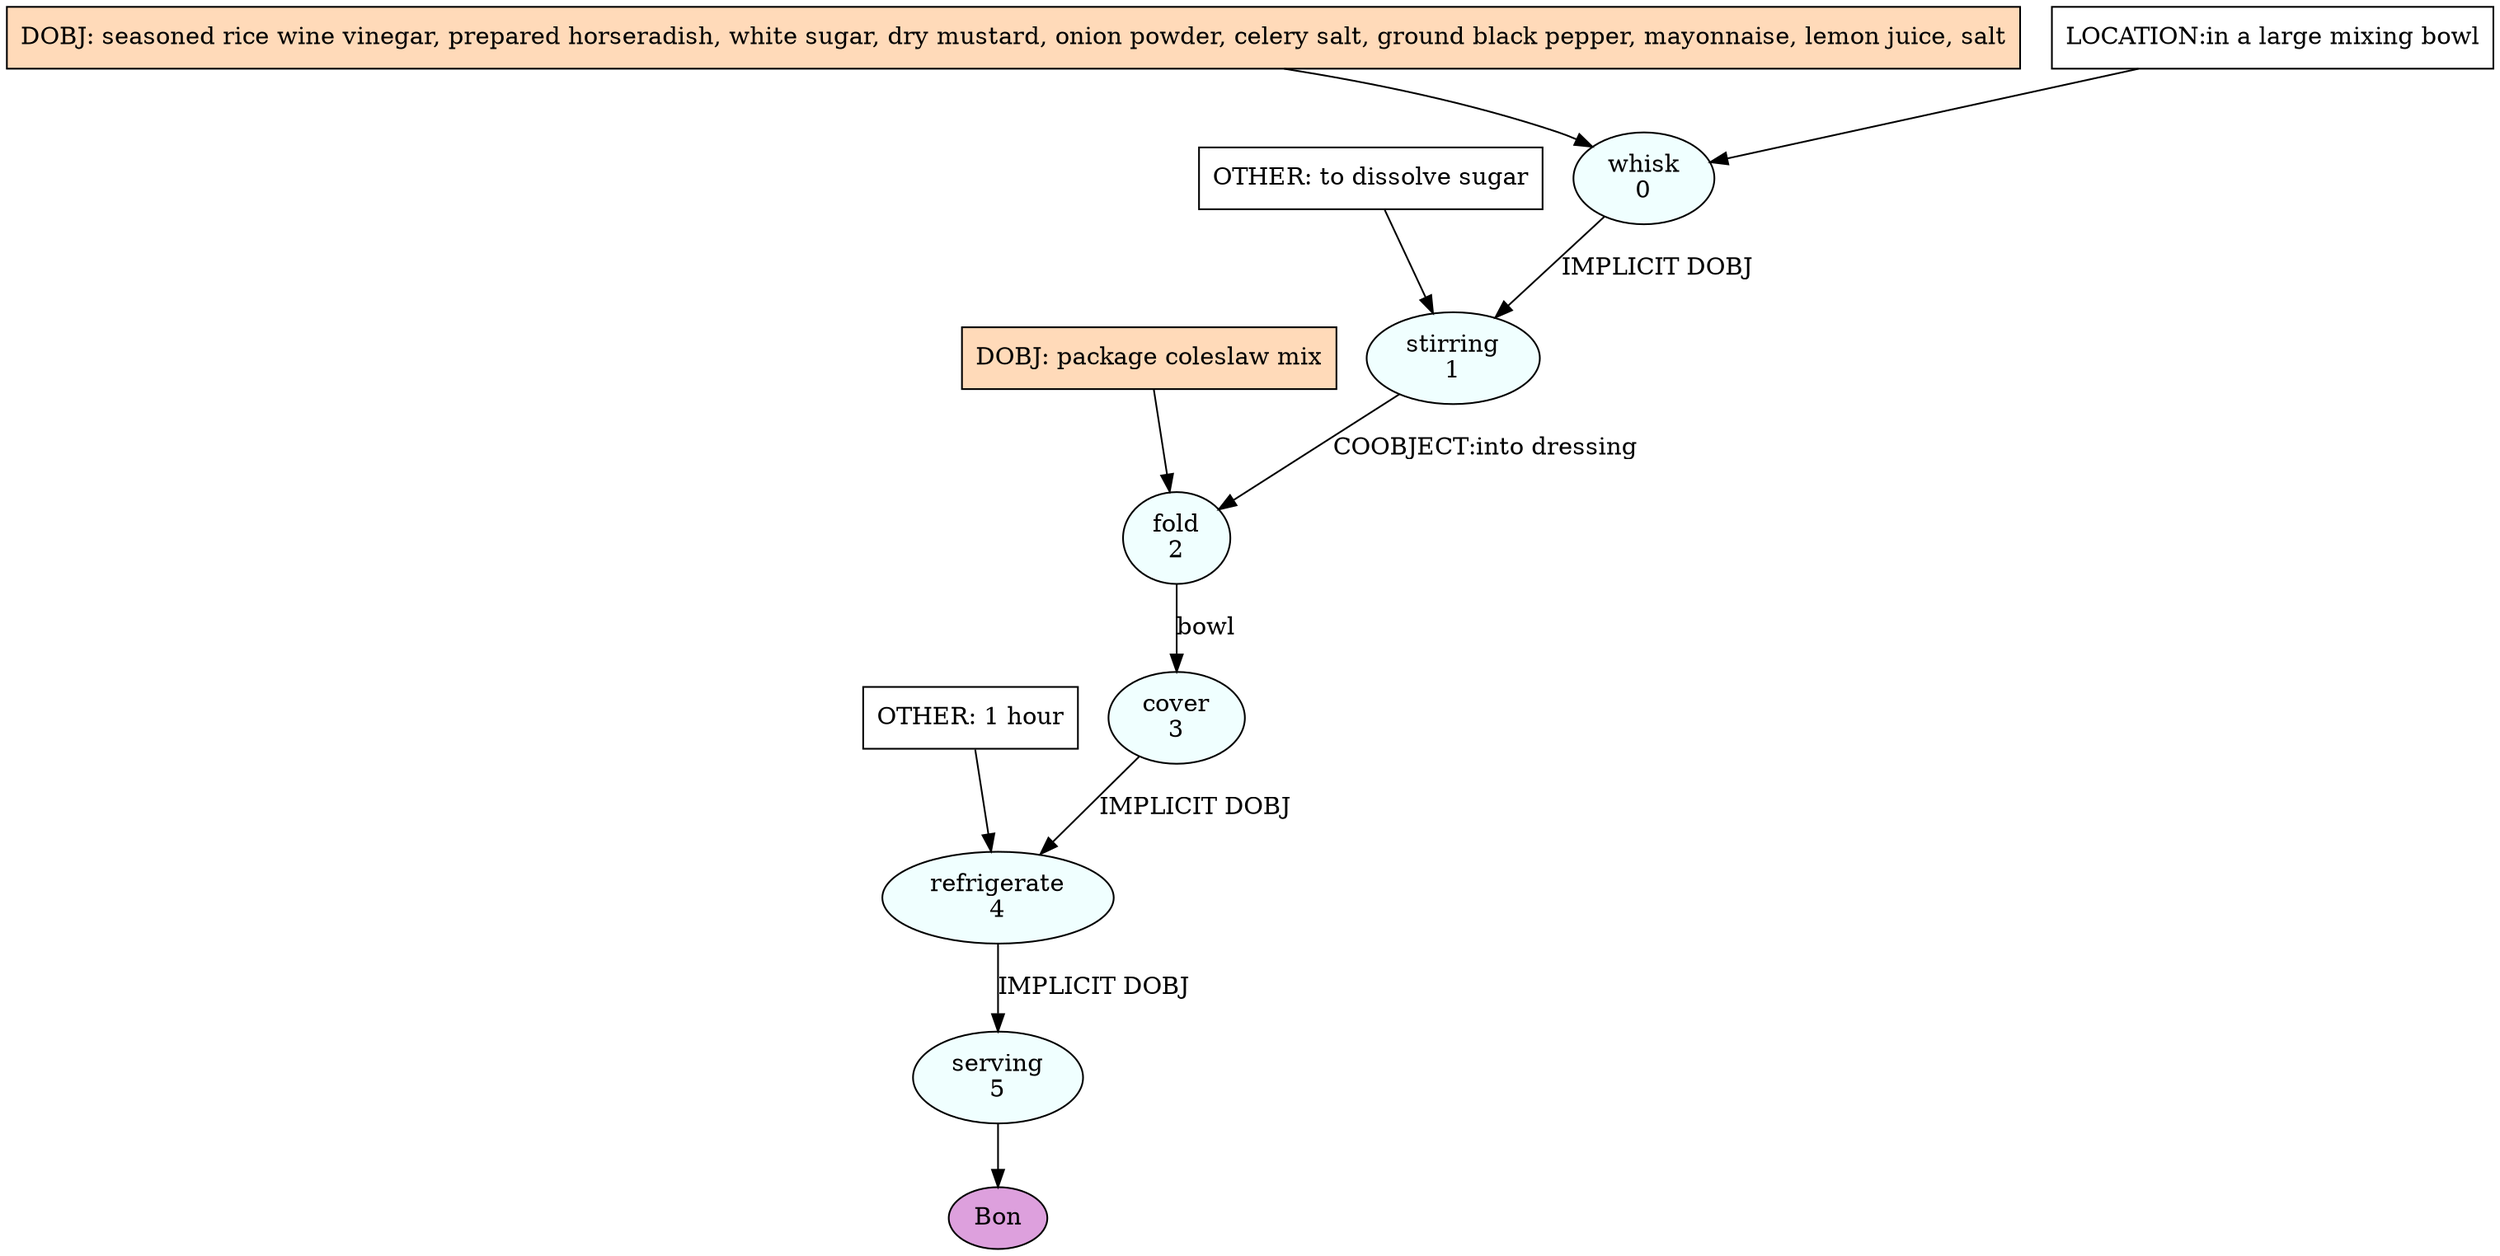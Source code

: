digraph recipe {
E0[label="whisk
0", shape=oval, style=filled, fillcolor=azure]
E1[label="stirring
1", shape=oval, style=filled, fillcolor=azure]
E2[label="fold
2", shape=oval, style=filled, fillcolor=azure]
E3[label="cover
3", shape=oval, style=filled, fillcolor=azure]
E4[label="refrigerate
4", shape=oval, style=filled, fillcolor=azure]
E5[label="serving
5", shape=oval, style=filled, fillcolor=azure]
D0[label="DOBJ: seasoned rice wine vinegar, prepared horseradish, white sugar, dry mustard, onion powder, celery salt, ground black pepper, mayonnaise, lemon juice, salt", shape=box, style=filled, fillcolor=peachpuff]
D0 -> E0
P0_0[label="LOCATION:in a large mixing bowl", shape=box, style=filled, fillcolor=white]
P0_0 -> E0
E0 -> E1 [label="IMPLICIT DOBJ"]
O1_0_0[label="OTHER: to dissolve sugar", shape=box, style=filled, fillcolor=white]
O1_0_0 -> E1
D2_ing[label="DOBJ: package coleslaw mix", shape=box, style=filled, fillcolor=peachpuff]
D2_ing -> E2
E1 -> E2 [label="COOBJECT:into dressing"]
E2 -> E3 [label="bowl"]
E3 -> E4 [label="IMPLICIT DOBJ"]
O4_0_0[label="OTHER: 1 hour", shape=box, style=filled, fillcolor=white]
O4_0_0 -> E4
E4 -> E5 [label="IMPLICIT DOBJ"]
EOR[label="Bon", shape=oval, style=filled, fillcolor=plum]
E5 -> EOR
}
